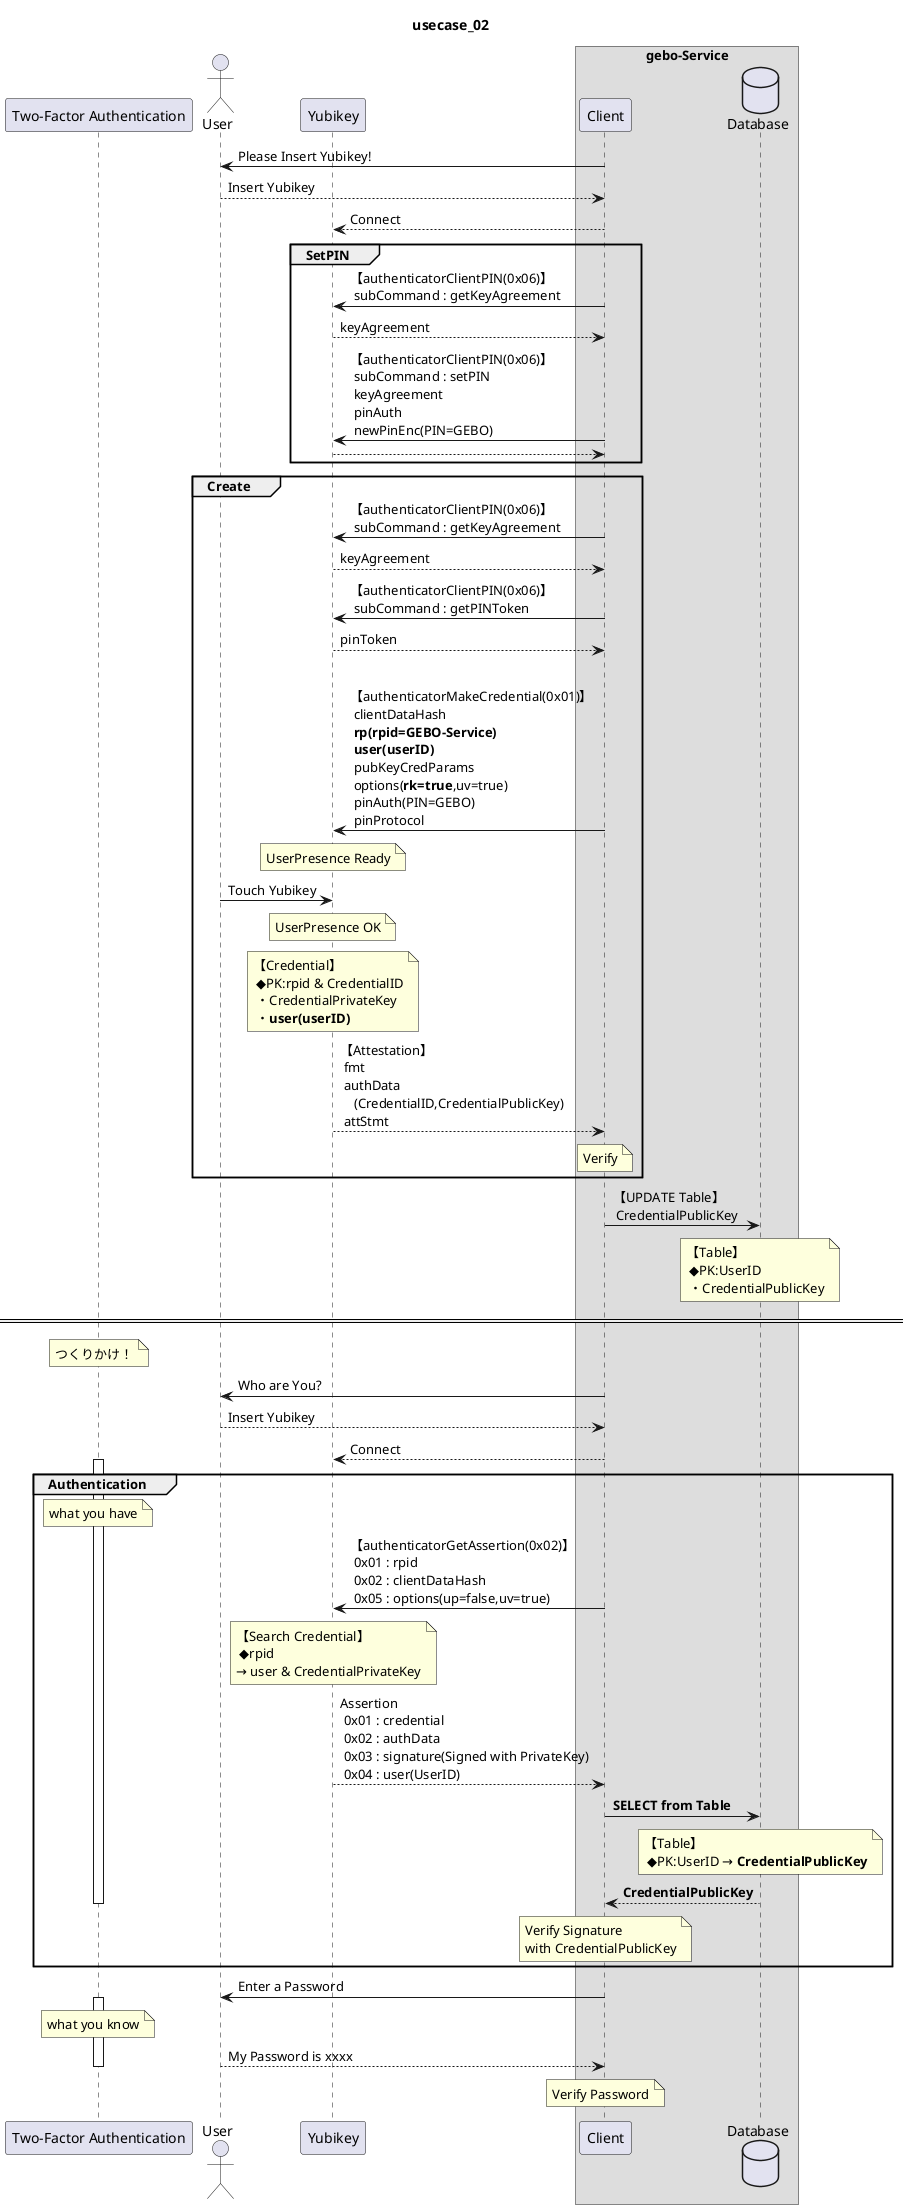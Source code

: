 @startuml
title usecase_02 
'hide footbox

participant "Two-Factor Authentication" as Auth
actor "User" as User
participant "Yubikey" as Yubikey
box "gebo-Service"
    participant "Client" as Client
    database "Database" as Database
end box 

User <- Client : Please Insert Yubikey!
User --> Client : Insert Yubikey
Yubikey <-- Client : Connect

group SetPIN
    Client -> Yubikey:【authenticatorClientPIN(0x06)】\n subCommand : getKeyAgreement
    Client <-- Yubikey:keyAgreement

    Client -> Yubikey:【authenticatorClientPIN(0x06)】\n subCommand : setPIN\n keyAgreement \n pinAuth\n newPinEnc(PIN=GEBO)
    Client <-- Yubikey: 
end

group Create
    Client -> Yubikey:【authenticatorClientPIN(0x06)】\n subCommand : getKeyAgreement
    Client <-- Yubikey:keyAgreement

    Client -> Yubikey:【authenticatorClientPIN(0x06)】\n subCommand : getPINToken
    Client <-- Yubikey:pinToken
    |||
    Client -> Yubikey: 【authenticatorMakeCredential(0x01)】\n clientDataHash\n **rp(rpid=GEBO-Service)**\n **user(userID)**\n pubKeyCredParams\n options(**rk=true**,uv=true)\n pinAuth(PIN=GEBO)\n pinProtocol

    note over Yubikey:UserPresence Ready
    User -> Yubikey :Touch Yubikey

    note over Yubikey:UserPresence OK

    note over Yubikey:【Credential】\n ◆PK:rpid & CredentialID\n ・CredentialPrivateKey\n ・**user(userID)**

    Client <-- Yubikey: 【Attestation】\n fmt\n authData\n    (CredentialID,CredentialPublicKey)\n attStmt
    note over Client:Verify
end 

Client -> Database :【UPDATE Table】\n CredentialPublicKey
note over Database:【Table】\n ◆PK:UserID\n ・CredentialPublicKey

==  ==

note over Auth:つくりかけ！

User <- Client : Who are You?
User --> Client : Insert Yubikey
Yubikey <-- Client : Connect

group Authentication
    activate Auth
    note over Auth:what you have
    Client -> Yubikey : 【authenticatorGetAssertion(0x02)】\n 0x01 : rpid\n 0x02 : clientDataHash\n 0x05 : options(up=false,uv=true)

    note over Yubikey:【Search Credential】\n ◆rpid \n→ user & CredentialPrivateKey

    Client <-- Yubikey: Assertion\n 0x01 : credential\n 0x02 : authData\n 0x03 : signature(Signed with PrivateKey)\n 0x04 : user(UserID)
    Client -> Database : **SELECT from Table**
    note over Database:【Table】\n ◆PK:UserID → **CredentialPublicKey**
    Client <-- Database : **CredentialPublicKey**

    note over Client:Verify Signature \nwith CredentialPublicKey
    deactivate Auth
end

User <- Client : Enter a Password
activate Auth
note over Auth:what you know
User --> Client : My Password is xxxx
note over Client:Verify Password
deactivate Auth

@enduml
